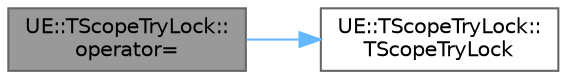 digraph "UE::TScopeTryLock::operator="
{
 // INTERACTIVE_SVG=YES
 // LATEX_PDF_SIZE
  bgcolor="transparent";
  edge [fontname=Helvetica,fontsize=10,labelfontname=Helvetica,labelfontsize=10];
  node [fontname=Helvetica,fontsize=10,shape=box,height=0.2,width=0.4];
  rankdir="LR";
  Node1 [id="Node000001",label="UE::TScopeTryLock::\loperator=",height=0.2,width=0.4,color="gray40", fillcolor="grey60", style="filled", fontcolor="black",tooltip=" "];
  Node1 -> Node2 [id="edge1_Node000001_Node000002",color="steelblue1",style="solid",tooltip=" "];
  Node2 [id="Node000002",label="UE::TScopeTryLock::\lTScopeTryLock",height=0.2,width=0.4,color="grey40", fillcolor="white", style="filled",URL="$d8/df6/classUE_1_1TScopeTryLock.html#ab69904bf87679041c4b01408400f42e4",tooltip=" "];
}
